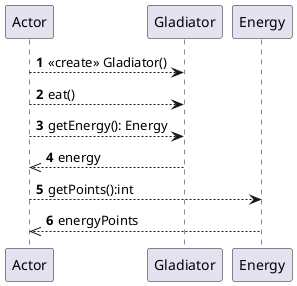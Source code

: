 @startuml
autonumber
Actor --> Gladiator: <<create>> Gladiator()
Actor --> Gladiator: eat()
Actor --> Gladiator: getEnergy(): Energy
Gladiator -->> Actor: energy
Actor --> Energy: getPoints():int
Energy -->> Actor: energyPoints
@enduml